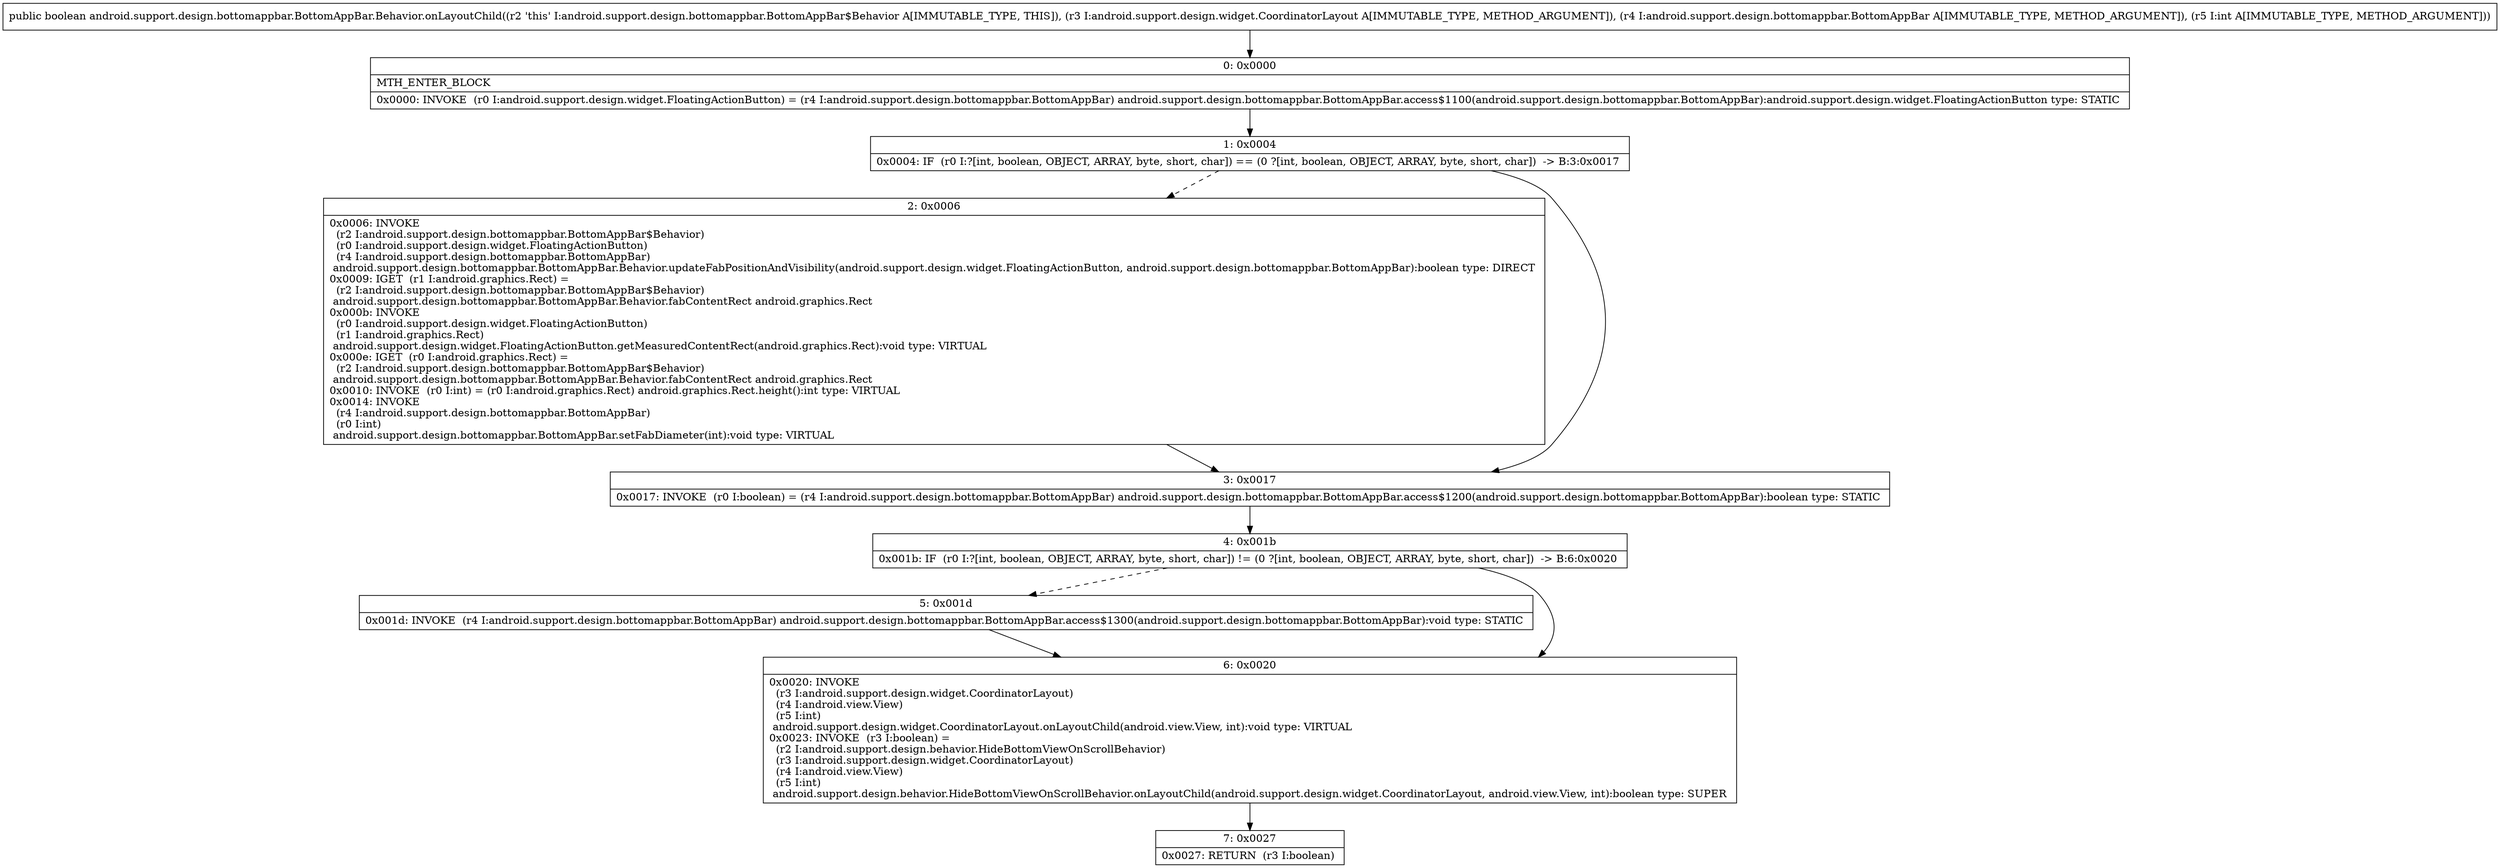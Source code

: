digraph "CFG forandroid.support.design.bottomappbar.BottomAppBar.Behavior.onLayoutChild(Landroid\/support\/design\/widget\/CoordinatorLayout;Landroid\/support\/design\/bottomappbar\/BottomAppBar;I)Z" {
Node_0 [shape=record,label="{0\:\ 0x0000|MTH_ENTER_BLOCK\l|0x0000: INVOKE  (r0 I:android.support.design.widget.FloatingActionButton) = (r4 I:android.support.design.bottomappbar.BottomAppBar) android.support.design.bottomappbar.BottomAppBar.access$1100(android.support.design.bottomappbar.BottomAppBar):android.support.design.widget.FloatingActionButton type: STATIC \l}"];
Node_1 [shape=record,label="{1\:\ 0x0004|0x0004: IF  (r0 I:?[int, boolean, OBJECT, ARRAY, byte, short, char]) == (0 ?[int, boolean, OBJECT, ARRAY, byte, short, char])  \-\> B:3:0x0017 \l}"];
Node_2 [shape=record,label="{2\:\ 0x0006|0x0006: INVOKE  \l  (r2 I:android.support.design.bottomappbar.BottomAppBar$Behavior)\l  (r0 I:android.support.design.widget.FloatingActionButton)\l  (r4 I:android.support.design.bottomappbar.BottomAppBar)\l android.support.design.bottomappbar.BottomAppBar.Behavior.updateFabPositionAndVisibility(android.support.design.widget.FloatingActionButton, android.support.design.bottomappbar.BottomAppBar):boolean type: DIRECT \l0x0009: IGET  (r1 I:android.graphics.Rect) = \l  (r2 I:android.support.design.bottomappbar.BottomAppBar$Behavior)\l android.support.design.bottomappbar.BottomAppBar.Behavior.fabContentRect android.graphics.Rect \l0x000b: INVOKE  \l  (r0 I:android.support.design.widget.FloatingActionButton)\l  (r1 I:android.graphics.Rect)\l android.support.design.widget.FloatingActionButton.getMeasuredContentRect(android.graphics.Rect):void type: VIRTUAL \l0x000e: IGET  (r0 I:android.graphics.Rect) = \l  (r2 I:android.support.design.bottomappbar.BottomAppBar$Behavior)\l android.support.design.bottomappbar.BottomAppBar.Behavior.fabContentRect android.graphics.Rect \l0x0010: INVOKE  (r0 I:int) = (r0 I:android.graphics.Rect) android.graphics.Rect.height():int type: VIRTUAL \l0x0014: INVOKE  \l  (r4 I:android.support.design.bottomappbar.BottomAppBar)\l  (r0 I:int)\l android.support.design.bottomappbar.BottomAppBar.setFabDiameter(int):void type: VIRTUAL \l}"];
Node_3 [shape=record,label="{3\:\ 0x0017|0x0017: INVOKE  (r0 I:boolean) = (r4 I:android.support.design.bottomappbar.BottomAppBar) android.support.design.bottomappbar.BottomAppBar.access$1200(android.support.design.bottomappbar.BottomAppBar):boolean type: STATIC \l}"];
Node_4 [shape=record,label="{4\:\ 0x001b|0x001b: IF  (r0 I:?[int, boolean, OBJECT, ARRAY, byte, short, char]) != (0 ?[int, boolean, OBJECT, ARRAY, byte, short, char])  \-\> B:6:0x0020 \l}"];
Node_5 [shape=record,label="{5\:\ 0x001d|0x001d: INVOKE  (r4 I:android.support.design.bottomappbar.BottomAppBar) android.support.design.bottomappbar.BottomAppBar.access$1300(android.support.design.bottomappbar.BottomAppBar):void type: STATIC \l}"];
Node_6 [shape=record,label="{6\:\ 0x0020|0x0020: INVOKE  \l  (r3 I:android.support.design.widget.CoordinatorLayout)\l  (r4 I:android.view.View)\l  (r5 I:int)\l android.support.design.widget.CoordinatorLayout.onLayoutChild(android.view.View, int):void type: VIRTUAL \l0x0023: INVOKE  (r3 I:boolean) = \l  (r2 I:android.support.design.behavior.HideBottomViewOnScrollBehavior)\l  (r3 I:android.support.design.widget.CoordinatorLayout)\l  (r4 I:android.view.View)\l  (r5 I:int)\l android.support.design.behavior.HideBottomViewOnScrollBehavior.onLayoutChild(android.support.design.widget.CoordinatorLayout, android.view.View, int):boolean type: SUPER \l}"];
Node_7 [shape=record,label="{7\:\ 0x0027|0x0027: RETURN  (r3 I:boolean) \l}"];
MethodNode[shape=record,label="{public boolean android.support.design.bottomappbar.BottomAppBar.Behavior.onLayoutChild((r2 'this' I:android.support.design.bottomappbar.BottomAppBar$Behavior A[IMMUTABLE_TYPE, THIS]), (r3 I:android.support.design.widget.CoordinatorLayout A[IMMUTABLE_TYPE, METHOD_ARGUMENT]), (r4 I:android.support.design.bottomappbar.BottomAppBar A[IMMUTABLE_TYPE, METHOD_ARGUMENT]), (r5 I:int A[IMMUTABLE_TYPE, METHOD_ARGUMENT])) }"];
MethodNode -> Node_0;
Node_0 -> Node_1;
Node_1 -> Node_2[style=dashed];
Node_1 -> Node_3;
Node_2 -> Node_3;
Node_3 -> Node_4;
Node_4 -> Node_5[style=dashed];
Node_4 -> Node_6;
Node_5 -> Node_6;
Node_6 -> Node_7;
}

